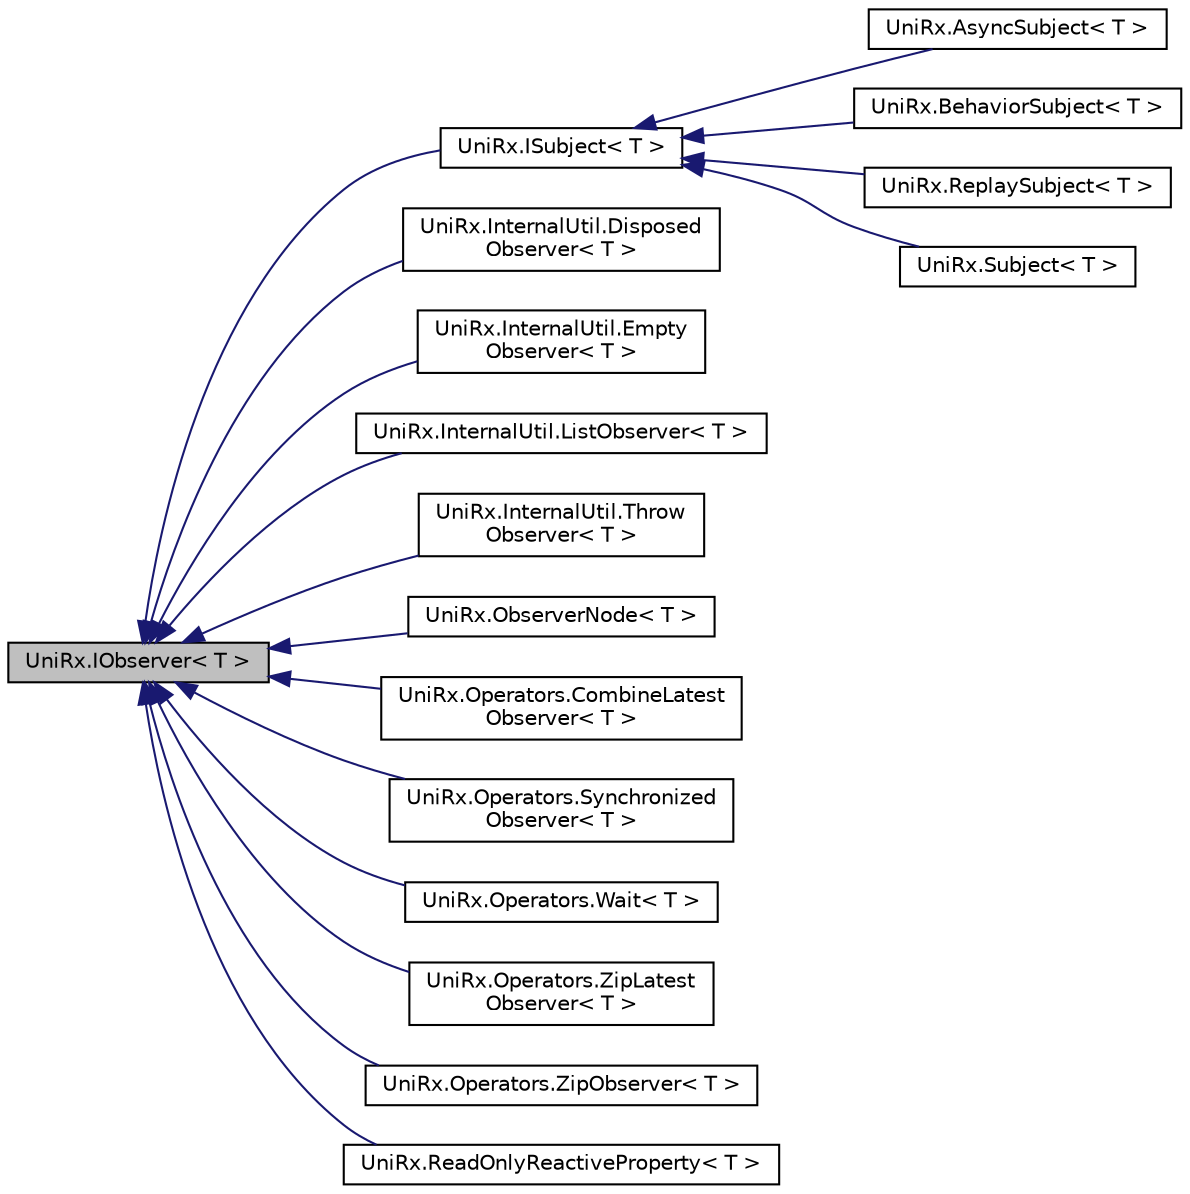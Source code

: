digraph "UniRx.IObserver&lt; T &gt;"
{
 // LATEX_PDF_SIZE
  edge [fontname="Helvetica",fontsize="10",labelfontname="Helvetica",labelfontsize="10"];
  node [fontname="Helvetica",fontsize="10",shape=record];
  rankdir="LR";
  Node1 [label="UniRx.IObserver\< T \>",height=0.2,width=0.4,color="black", fillcolor="grey75", style="filled", fontcolor="black",tooltip="Provides a mechanism for receiving push-based notifications and returning a response."];
  Node1 -> Node2 [dir="back",color="midnightblue",fontsize="10",style="solid",fontname="Helvetica"];
  Node2 [label="UniRx.ISubject\< T \>",height=0.2,width=0.4,color="black", fillcolor="white", style="filled",URL="$interface_uni_rx_1_1_i_subject.html",tooltip=" "];
  Node2 -> Node3 [dir="back",color="midnightblue",fontsize="10",style="solid",fontname="Helvetica"];
  Node3 [label="UniRx.AsyncSubject\< T \>",height=0.2,width=0.4,color="black", fillcolor="white", style="filled",URL="$class_uni_rx_1_1_async_subject.html",tooltip=" "];
  Node2 -> Node4 [dir="back",color="midnightblue",fontsize="10",style="solid",fontname="Helvetica"];
  Node4 [label="UniRx.BehaviorSubject\< T \>",height=0.2,width=0.4,color="black", fillcolor="white", style="filled",URL="$class_uni_rx_1_1_behavior_subject.html",tooltip=" "];
  Node2 -> Node5 [dir="back",color="midnightblue",fontsize="10",style="solid",fontname="Helvetica"];
  Node5 [label="UniRx.ReplaySubject\< T \>",height=0.2,width=0.4,color="black", fillcolor="white", style="filled",URL="$class_uni_rx_1_1_replay_subject.html",tooltip=" "];
  Node2 -> Node6 [dir="back",color="midnightblue",fontsize="10",style="solid",fontname="Helvetica"];
  Node6 [label="UniRx.Subject\< T \>",height=0.2,width=0.4,color="black", fillcolor="white", style="filled",URL="$class_uni_rx_1_1_subject.html",tooltip=" "];
  Node1 -> Node7 [dir="back",color="midnightblue",fontsize="10",style="solid",fontname="Helvetica"];
  Node7 [label="UniRx.InternalUtil.Disposed\lObserver\< T \>",height=0.2,width=0.4,color="black", fillcolor="white", style="filled",URL="$class_uni_rx_1_1_internal_util_1_1_disposed_observer.html",tooltip=" "];
  Node1 -> Node8 [dir="back",color="midnightblue",fontsize="10",style="solid",fontname="Helvetica"];
  Node8 [label="UniRx.InternalUtil.Empty\lObserver\< T \>",height=0.2,width=0.4,color="black", fillcolor="white", style="filled",URL="$class_uni_rx_1_1_internal_util_1_1_empty_observer.html",tooltip=" "];
  Node1 -> Node9 [dir="back",color="midnightblue",fontsize="10",style="solid",fontname="Helvetica"];
  Node9 [label="UniRx.InternalUtil.ListObserver\< T \>",height=0.2,width=0.4,color="black", fillcolor="white", style="filled",URL="$class_uni_rx_1_1_internal_util_1_1_list_observer.html",tooltip=" "];
  Node1 -> Node10 [dir="back",color="midnightblue",fontsize="10",style="solid",fontname="Helvetica"];
  Node10 [label="UniRx.InternalUtil.Throw\lObserver\< T \>",height=0.2,width=0.4,color="black", fillcolor="white", style="filled",URL="$class_uni_rx_1_1_internal_util_1_1_throw_observer.html",tooltip=" "];
  Node1 -> Node11 [dir="back",color="midnightblue",fontsize="10",style="solid",fontname="Helvetica"];
  Node11 [label="UniRx.ObserverNode\< T \>",height=0.2,width=0.4,color="black", fillcolor="white", style="filled",tooltip=" "];
  Node1 -> Node12 [dir="back",color="midnightblue",fontsize="10",style="solid",fontname="Helvetica"];
  Node12 [label="UniRx.Operators.CombineLatest\lObserver\< T \>",height=0.2,width=0.4,color="black", fillcolor="white", style="filled",tooltip=" "];
  Node1 -> Node13 [dir="back",color="midnightblue",fontsize="10",style="solid",fontname="Helvetica"];
  Node13 [label="UniRx.Operators.Synchronized\lObserver\< T \>",height=0.2,width=0.4,color="black", fillcolor="white", style="filled",tooltip=" "];
  Node1 -> Node14 [dir="back",color="midnightblue",fontsize="10",style="solid",fontname="Helvetica"];
  Node14 [label="UniRx.Operators.Wait\< T \>",height=0.2,width=0.4,color="black", fillcolor="white", style="filled",tooltip=" "];
  Node1 -> Node15 [dir="back",color="midnightblue",fontsize="10",style="solid",fontname="Helvetica"];
  Node15 [label="UniRx.Operators.ZipLatest\lObserver\< T \>",height=0.2,width=0.4,color="black", fillcolor="white", style="filled",tooltip=" "];
  Node1 -> Node16 [dir="back",color="midnightblue",fontsize="10",style="solid",fontname="Helvetica"];
  Node16 [label="UniRx.Operators.ZipObserver\< T \>",height=0.2,width=0.4,color="black", fillcolor="white", style="filled",tooltip=" "];
  Node1 -> Node17 [dir="back",color="midnightblue",fontsize="10",style="solid",fontname="Helvetica"];
  Node17 [label="UniRx.ReadOnlyReactiveProperty\< T \>",height=0.2,width=0.4,color="black", fillcolor="white", style="filled",URL="$class_uni_rx_1_1_read_only_reactive_property.html",tooltip="Lightweight property broker."];
}
